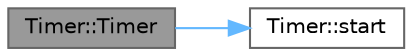 digraph "Timer::Timer"
{
 // INTERACTIVE_SVG=YES
 // LATEX_PDF_SIZE
  bgcolor="transparent";
  edge [fontname=Helvetica,fontsize=10,labelfontname=Helvetica,labelfontsize=10];
  node [fontname=Helvetica,fontsize=10,shape=box,height=0.2,width=0.4];
  rankdir="LR";
  Node1 [id="Node000001",label="Timer::Timer",height=0.2,width=0.4,color="gray40", fillcolor="grey60", style="filled", fontcolor="black",tooltip="Default constructor prompts the user to set a timer with a specific duration."];
  Node1 -> Node2 [id="edge1_Node000001_Node000002",color="steelblue1",style="solid",tooltip=" "];
  Node2 [id="Node000002",label="Timer::start",height=0.2,width=0.4,color="grey40", fillcolor="white", style="filled",URL="$class_timer.html#aded1ecf859b397258dcfa95d3d7cfc41",tooltip="Starts the timer by setting the end time based on the current time plus the countdown duration."];
}
